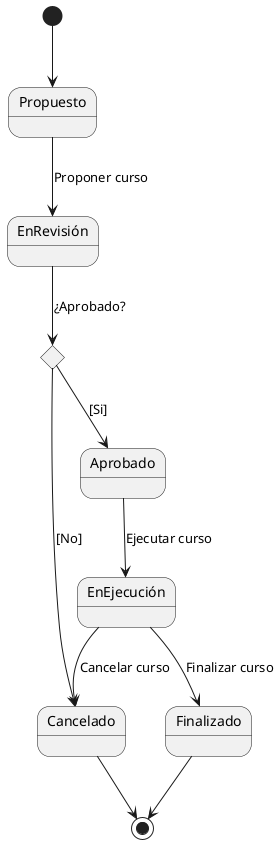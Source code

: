 @startuml
[*] --> Propuesto
Propuesto --> EnRevisión : Proponer curso
state c <<choice>>
EnRevisión --> c : ¿Aprobado? 
c --> Cancelado : [No] 
c --> Aprobado : [Si]
Aprobado --> EnEjecución: Ejecutar curso
EnEjecución --> Finalizado : Finalizar curso
EnEjecución --> Cancelado : Cancelar curso
Finalizado --> [*]
Cancelado --> [*]
@enduml